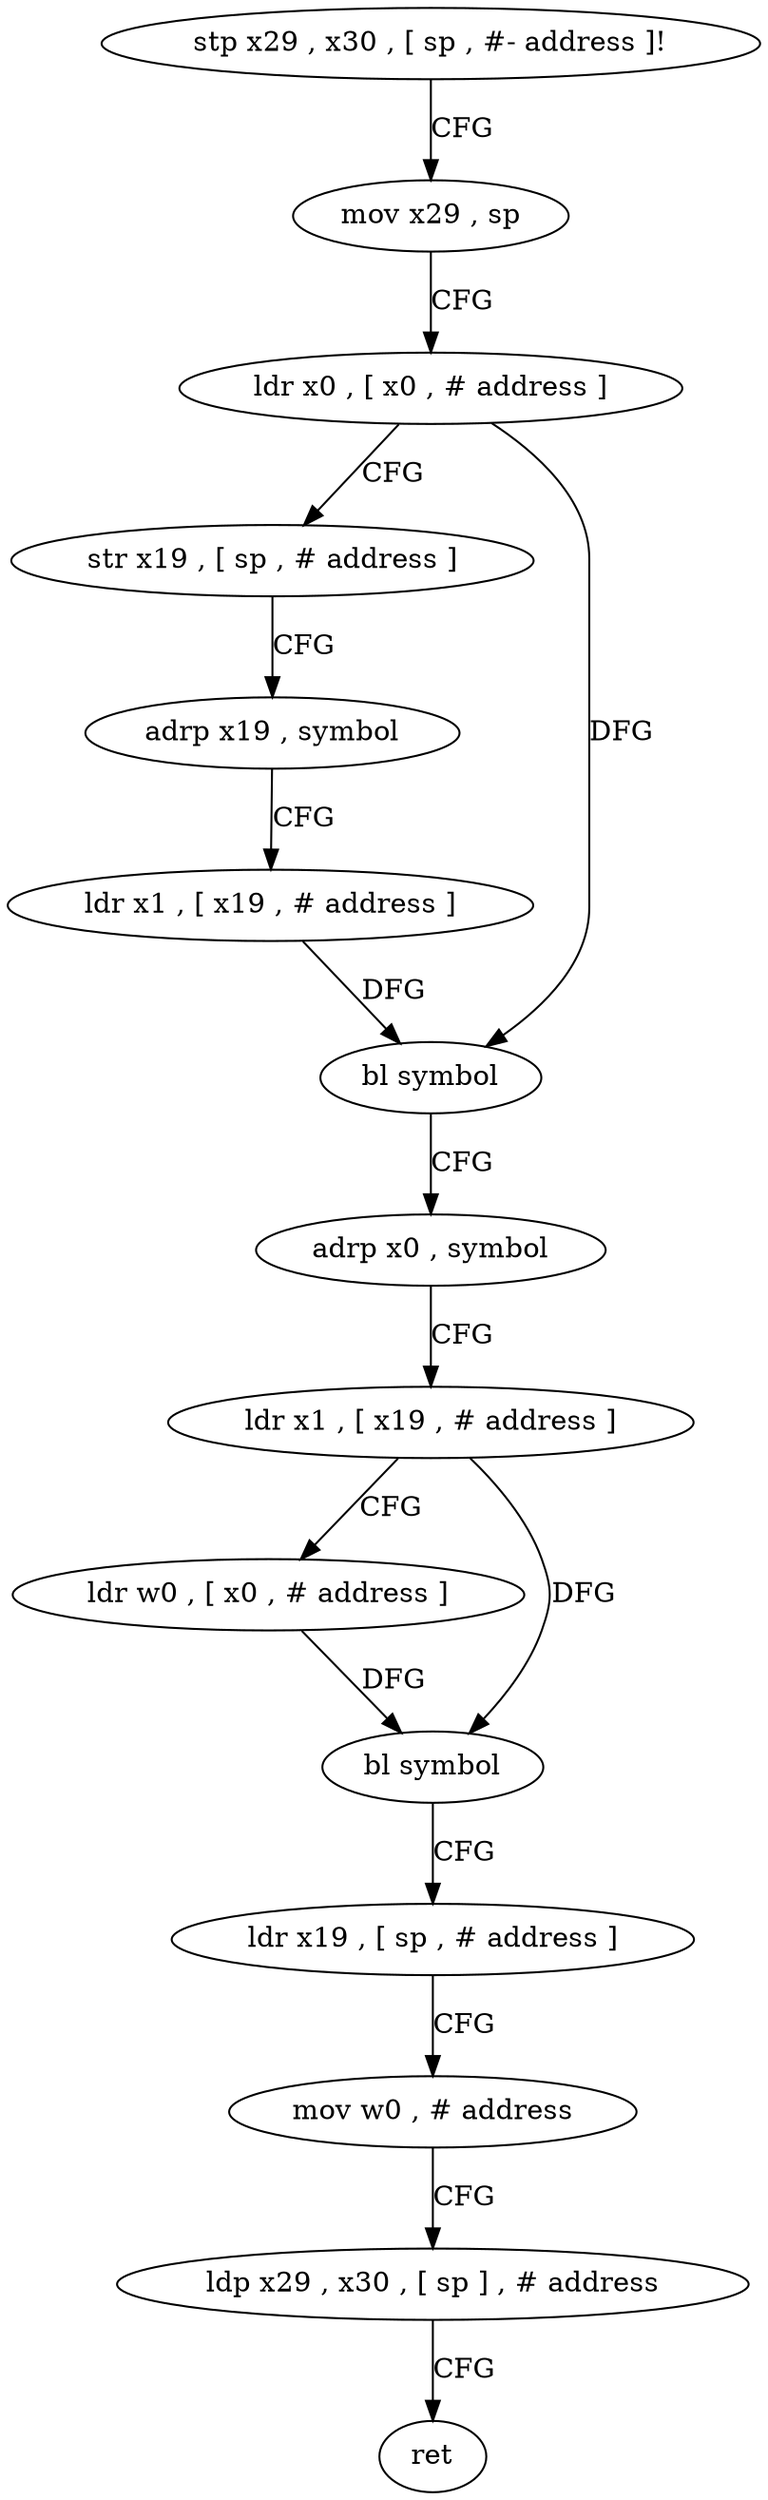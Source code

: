 digraph "func" {
"4207808" [label = "stp x29 , x30 , [ sp , #- address ]!" ]
"4207812" [label = "mov x29 , sp" ]
"4207816" [label = "ldr x0 , [ x0 , # address ]" ]
"4207820" [label = "str x19 , [ sp , # address ]" ]
"4207824" [label = "adrp x19 , symbol" ]
"4207828" [label = "ldr x1 , [ x19 , # address ]" ]
"4207832" [label = "bl symbol" ]
"4207836" [label = "adrp x0 , symbol" ]
"4207840" [label = "ldr x1 , [ x19 , # address ]" ]
"4207844" [label = "ldr w0 , [ x0 , # address ]" ]
"4207848" [label = "bl symbol" ]
"4207852" [label = "ldr x19 , [ sp , # address ]" ]
"4207856" [label = "mov w0 , # address" ]
"4207860" [label = "ldp x29 , x30 , [ sp ] , # address" ]
"4207864" [label = "ret" ]
"4207808" -> "4207812" [ label = "CFG" ]
"4207812" -> "4207816" [ label = "CFG" ]
"4207816" -> "4207820" [ label = "CFG" ]
"4207816" -> "4207832" [ label = "DFG" ]
"4207820" -> "4207824" [ label = "CFG" ]
"4207824" -> "4207828" [ label = "CFG" ]
"4207828" -> "4207832" [ label = "DFG" ]
"4207832" -> "4207836" [ label = "CFG" ]
"4207836" -> "4207840" [ label = "CFG" ]
"4207840" -> "4207844" [ label = "CFG" ]
"4207840" -> "4207848" [ label = "DFG" ]
"4207844" -> "4207848" [ label = "DFG" ]
"4207848" -> "4207852" [ label = "CFG" ]
"4207852" -> "4207856" [ label = "CFG" ]
"4207856" -> "4207860" [ label = "CFG" ]
"4207860" -> "4207864" [ label = "CFG" ]
}
